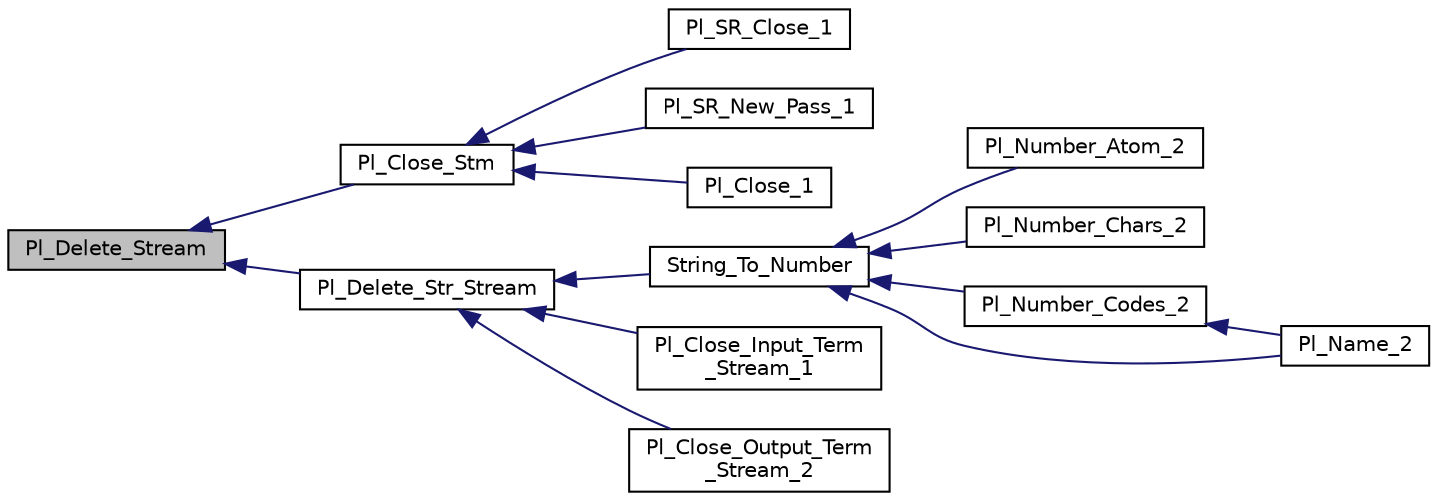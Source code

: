 digraph "Pl_Delete_Stream"
{
  edge [fontname="Helvetica",fontsize="10",labelfontname="Helvetica",labelfontsize="10"];
  node [fontname="Helvetica",fontsize="10",shape=record];
  rankdir="LR";
  Node1 [label="Pl_Delete_Stream",height=0.2,width=0.4,color="black", fillcolor="grey75", style="filled", fontcolor="black"];
  Node1 -> Node2 [dir="back",color="midnightblue",fontsize="10",style="solid"];
  Node2 [label="Pl_Close_Stm",height=0.2,width=0.4,color="black", fillcolor="white", style="filled",URL="$stream__supp_8h.html#a01dbc066c1deba3a188650ba699b7f01"];
  Node2 -> Node3 [dir="back",color="midnightblue",fontsize="10",style="solid"];
  Node3 [label="Pl_SR_Close_1",height=0.2,width=0.4,color="black", fillcolor="white", style="filled",URL="$src__rdr__c_8c.html#a9bd17edd807337f25b335d86f826e75d"];
  Node2 -> Node4 [dir="back",color="midnightblue",fontsize="10",style="solid"];
  Node4 [label="Pl_SR_New_Pass_1",height=0.2,width=0.4,color="black", fillcolor="white", style="filled",URL="$src__rdr__c_8c.html#a260024335c542b6e1dacb6252ab5e1cc"];
  Node2 -> Node5 [dir="back",color="midnightblue",fontsize="10",style="solid"];
  Node5 [label="Pl_Close_1",height=0.2,width=0.4,color="black", fillcolor="white", style="filled",URL="$stream__c_8c.html#a4c24c2f444575a196cc4a5be2e687743"];
  Node1 -> Node6 [dir="back",color="midnightblue",fontsize="10",style="solid"];
  Node6 [label="Pl_Delete_Str_Stream",height=0.2,width=0.4,color="black", fillcolor="white", style="filled",URL="$stream__supp_8h.html#ae738b1f1a01cc31e1d06d244b2b28831"];
  Node6 -> Node7 [dir="back",color="midnightblue",fontsize="10",style="solid"];
  Node7 [label="String_To_Number",height=0.2,width=0.4,color="black", fillcolor="white", style="filled",URL="$atom__c_8c.html#a45d43288afc4447eb5e8a1bced9fd5a3"];
  Node7 -> Node8 [dir="back",color="midnightblue",fontsize="10",style="solid"];
  Node8 [label="Pl_Number_Atom_2",height=0.2,width=0.4,color="black", fillcolor="white", style="filled",URL="$atom__c_8c.html#adc47dd028d6500b7136923c50fb7f0ab"];
  Node7 -> Node9 [dir="back",color="midnightblue",fontsize="10",style="solid"];
  Node9 [label="Pl_Number_Chars_2",height=0.2,width=0.4,color="black", fillcolor="white", style="filled",URL="$atom__c_8c.html#a227fc472d79309e81af1f91e7e236951"];
  Node7 -> Node10 [dir="back",color="midnightblue",fontsize="10",style="solid"];
  Node10 [label="Pl_Number_Codes_2",height=0.2,width=0.4,color="black", fillcolor="white", style="filled",URL="$atom__c_8c.html#ae89fe3df220d385008f49c583dc41d32"];
  Node10 -> Node11 [dir="back",color="midnightblue",fontsize="10",style="solid"];
  Node11 [label="Pl_Name_2",height=0.2,width=0.4,color="black", fillcolor="white", style="filled",URL="$atom__c_8c.html#af3d13cb1d0fbb3208789ea87cf806fdb"];
  Node7 -> Node11 [dir="back",color="midnightblue",fontsize="10",style="solid"];
  Node6 -> Node12 [dir="back",color="midnightblue",fontsize="10",style="solid"];
  Node12 [label="Pl_Close_Input_Term\l_Stream_1",height=0.2,width=0.4,color="black", fillcolor="white", style="filled",URL="$stream__c_8c.html#a8b751483479b30807efdda8bd1664c5b"];
  Node6 -> Node13 [dir="back",color="midnightblue",fontsize="10",style="solid"];
  Node13 [label="Pl_Close_Output_Term\l_Stream_2",height=0.2,width=0.4,color="black", fillcolor="white", style="filled",URL="$stream__c_8c.html#a1f13fab2c67dc519c098795427b0cc02"];
}
